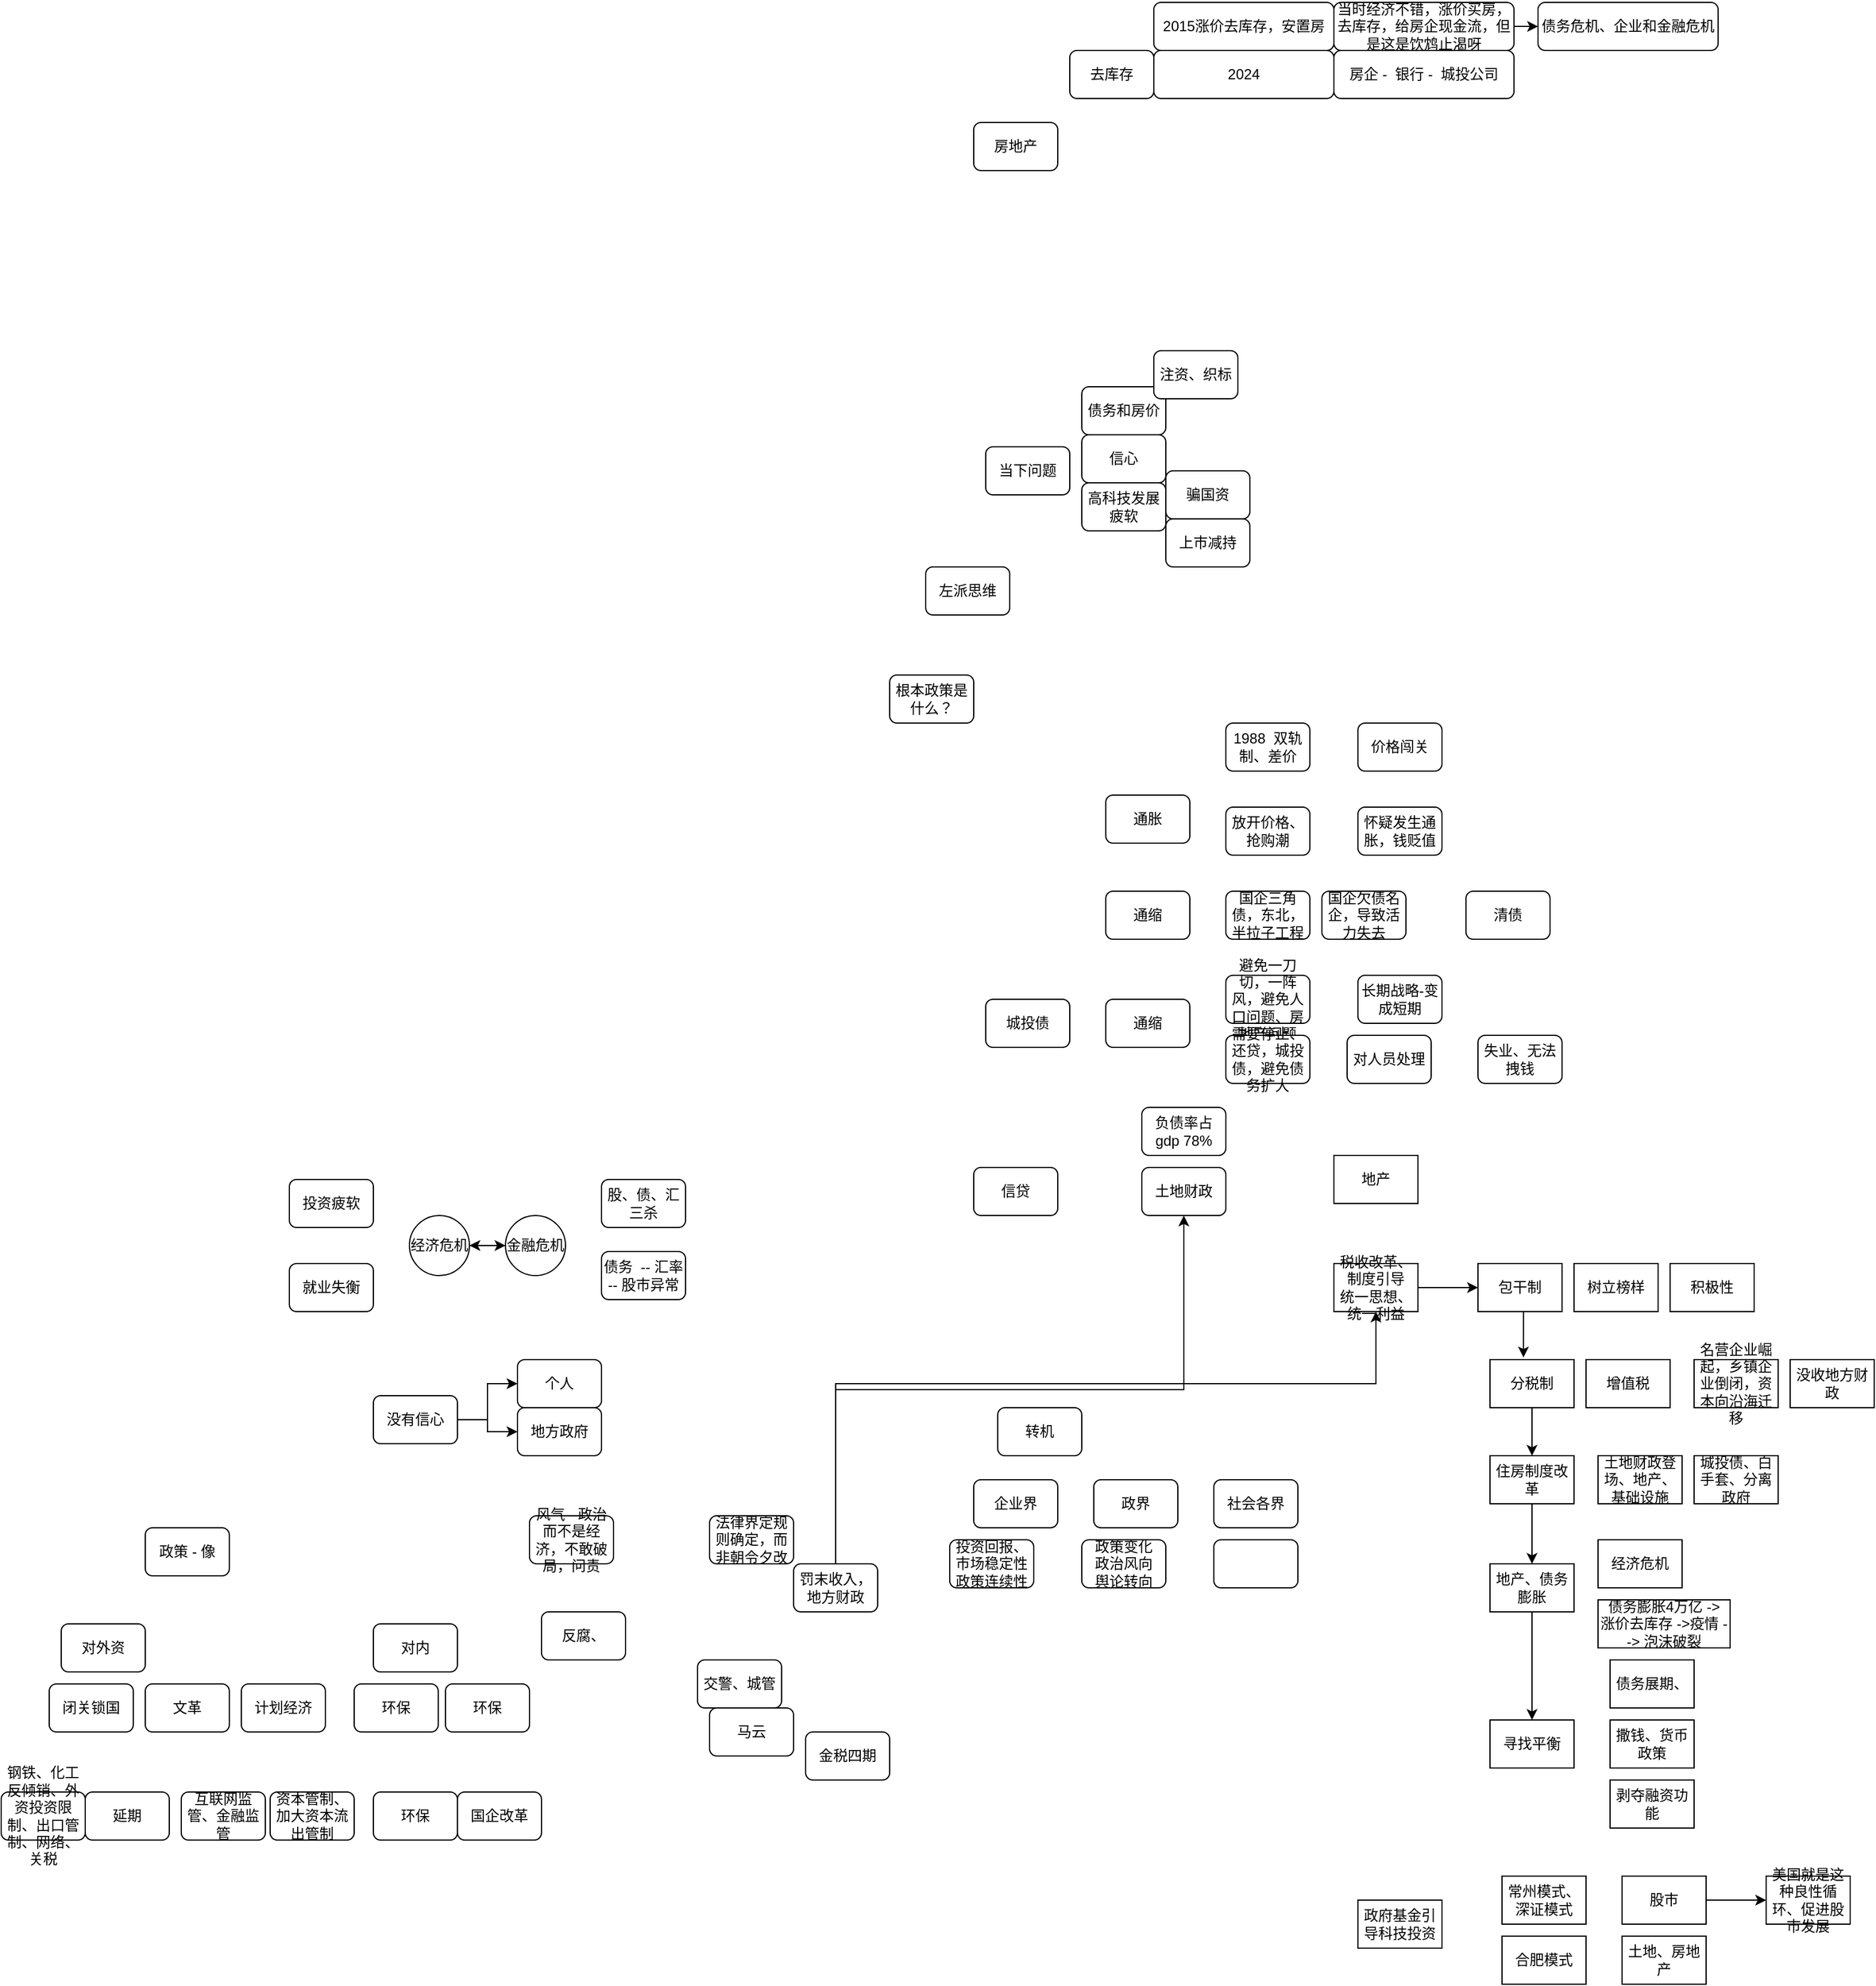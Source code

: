 <mxfile version="23.1.5" type="github">
  <diagram name="第 1 页" id="w_fv1ki4N4NbiQBaw7l7">
    <mxGraphModel dx="466" dy="1669" grid="1" gridSize="10" guides="1" tooltips="1" connect="1" arrows="1" fold="1" page="1" pageScale="1" pageWidth="827" pageHeight="1169" math="0" shadow="0">
      <root>
        <mxCell id="0" />
        <mxCell id="1" parent="0" />
        <mxCell id="MN-8AOheH6blsc34Ahsq-82" style="edgeStyle=orthogonalEdgeStyle;rounded=0;orthogonalLoop=1;jettySize=auto;html=1;exitX=1;exitY=0.5;exitDx=0;exitDy=0;" edge="1" parent="1" source="MN-8AOheH6blsc34Ahsq-1" target="MN-8AOheH6blsc34Ahsq-80">
          <mxGeometry relative="1" as="geometry" />
        </mxCell>
        <mxCell id="MN-8AOheH6blsc34Ahsq-83" style="edgeStyle=orthogonalEdgeStyle;rounded=0;orthogonalLoop=1;jettySize=auto;html=1;exitX=1;exitY=0.5;exitDx=0;exitDy=0;" edge="1" parent="1" source="MN-8AOheH6blsc34Ahsq-1" target="MN-8AOheH6blsc34Ahsq-81">
          <mxGeometry relative="1" as="geometry" />
        </mxCell>
        <mxCell id="MN-8AOheH6blsc34Ahsq-1" value="没有信心" style="rounded=1;whiteSpace=wrap;html=1;" vertex="1" parent="1">
          <mxGeometry x="430" y="380" width="70" height="40" as="geometry" />
        </mxCell>
        <mxCell id="MN-8AOheH6blsc34Ahsq-42" style="edgeStyle=orthogonalEdgeStyle;rounded=0;orthogonalLoop=1;jettySize=auto;html=1;exitX=1;exitY=0.5;exitDx=0;exitDy=0;" edge="1" parent="1" source="MN-8AOheH6blsc34Ahsq-2" target="MN-8AOheH6blsc34Ahsq-39">
          <mxGeometry relative="1" as="geometry" />
        </mxCell>
        <mxCell id="MN-8AOheH6blsc34Ahsq-2" value="经济危机" style="ellipse;whiteSpace=wrap;html=1;aspect=fixed;" vertex="1" parent="1">
          <mxGeometry x="460" y="230" width="50" height="50" as="geometry" />
        </mxCell>
        <mxCell id="MN-8AOheH6blsc34Ahsq-3" value="风气 - 政治 而不是经济，不敢破局，问责" style="rounded=1;whiteSpace=wrap;html=1;" vertex="1" parent="1">
          <mxGeometry x="560" y="480" width="70" height="40" as="geometry" />
        </mxCell>
        <mxCell id="MN-8AOheH6blsc34Ahsq-4" value="闭关锁国" style="rounded=1;whiteSpace=wrap;html=1;" vertex="1" parent="1">
          <mxGeometry x="160" y="620" width="70" height="40" as="geometry" />
        </mxCell>
        <mxCell id="MN-8AOheH6blsc34Ahsq-5" value="钢铁、化工反倾销、外资投资限制、出口管制、网络、关税" style="rounded=1;whiteSpace=wrap;html=1;" vertex="1" parent="1">
          <mxGeometry x="120" y="710" width="70" height="40" as="geometry" />
        </mxCell>
        <mxCell id="MN-8AOheH6blsc34Ahsq-6" value="延期" style="rounded=1;whiteSpace=wrap;html=1;" vertex="1" parent="1">
          <mxGeometry x="190" y="710" width="70" height="40" as="geometry" />
        </mxCell>
        <mxCell id="MN-8AOheH6blsc34Ahsq-9" value="计划经济" style="rounded=1;whiteSpace=wrap;html=1;" vertex="1" parent="1">
          <mxGeometry x="320" y="620" width="70" height="40" as="geometry" />
        </mxCell>
        <mxCell id="MN-8AOheH6blsc34Ahsq-10" value="互联网监管、金融监管" style="rounded=1;whiteSpace=wrap;html=1;" vertex="1" parent="1">
          <mxGeometry x="270" y="710" width="70" height="40" as="geometry" />
        </mxCell>
        <mxCell id="MN-8AOheH6blsc34Ahsq-11" value="资本管制、加大资本流出管制" style="rounded=1;whiteSpace=wrap;html=1;" vertex="1" parent="1">
          <mxGeometry x="344" y="710" width="70" height="40" as="geometry" />
        </mxCell>
        <mxCell id="MN-8AOheH6blsc34Ahsq-12" value="环保" style="rounded=1;whiteSpace=wrap;html=1;" vertex="1" parent="1">
          <mxGeometry x="430" y="710" width="70" height="40" as="geometry" />
        </mxCell>
        <mxCell id="MN-8AOheH6blsc34Ahsq-13" value="国企改革" style="rounded=1;whiteSpace=wrap;html=1;" vertex="1" parent="1">
          <mxGeometry x="500" y="710" width="70" height="40" as="geometry" />
        </mxCell>
        <mxCell id="MN-8AOheH6blsc34Ahsq-14" value="文革" style="rounded=1;whiteSpace=wrap;html=1;" vertex="1" parent="1">
          <mxGeometry x="240" y="620" width="70" height="40" as="geometry" />
        </mxCell>
        <mxCell id="MN-8AOheH6blsc34Ahsq-15" value="对外资" style="rounded=1;whiteSpace=wrap;html=1;" vertex="1" parent="1">
          <mxGeometry x="170" y="570" width="70" height="40" as="geometry" />
        </mxCell>
        <mxCell id="MN-8AOheH6blsc34Ahsq-16" value="对内" style="rounded=1;whiteSpace=wrap;html=1;" vertex="1" parent="1">
          <mxGeometry x="430" y="570" width="70" height="40" as="geometry" />
        </mxCell>
        <mxCell id="MN-8AOheH6blsc34Ahsq-17" value="环保" style="rounded=1;whiteSpace=wrap;html=1;" vertex="1" parent="1">
          <mxGeometry x="414" y="620" width="70" height="40" as="geometry" />
        </mxCell>
        <mxCell id="MN-8AOheH6blsc34Ahsq-18" value="环保" style="rounded=1;whiteSpace=wrap;html=1;" vertex="1" parent="1">
          <mxGeometry x="490" y="620" width="70" height="40" as="geometry" />
        </mxCell>
        <mxCell id="MN-8AOheH6blsc34Ahsq-19" value="信贷" style="rounded=1;whiteSpace=wrap;html=1;" vertex="1" parent="1">
          <mxGeometry x="930" y="190" width="70" height="40" as="geometry" />
        </mxCell>
        <mxCell id="MN-8AOheH6blsc34Ahsq-20" value="地产" style="rounded=1;whiteSpace=wrap;html=1;arcSize=0;" vertex="1" parent="1">
          <mxGeometry x="1230" y="180" width="70" height="40" as="geometry" />
        </mxCell>
        <mxCell id="MN-8AOheH6blsc34Ahsq-21" value="政策 - 像" style="rounded=1;whiteSpace=wrap;html=1;" vertex="1" parent="1">
          <mxGeometry x="240" y="490" width="70" height="40" as="geometry" />
        </mxCell>
        <mxCell id="MN-8AOheH6blsc34Ahsq-23" value="法律界定规则确定，而非朝令夕改" style="rounded=1;whiteSpace=wrap;html=1;" vertex="1" parent="1">
          <mxGeometry x="710" y="480" width="70" height="40" as="geometry" />
        </mxCell>
        <mxCell id="MN-8AOheH6blsc34Ahsq-25" value="马云" style="rounded=1;whiteSpace=wrap;html=1;" vertex="1" parent="1">
          <mxGeometry x="710" y="640" width="70" height="40" as="geometry" />
        </mxCell>
        <mxCell id="MN-8AOheH6blsc34Ahsq-26" value="反腐、" style="rounded=1;whiteSpace=wrap;html=1;" vertex="1" parent="1">
          <mxGeometry x="570" y="560" width="70" height="40" as="geometry" />
        </mxCell>
        <mxCell id="MN-8AOheH6blsc34Ahsq-27" value="金税四期" style="rounded=1;whiteSpace=wrap;html=1;" vertex="1" parent="1">
          <mxGeometry x="790" y="660" width="70" height="40" as="geometry" />
        </mxCell>
        <mxCell id="MN-8AOheH6blsc34Ahsq-28" value="转机" style="rounded=1;whiteSpace=wrap;html=1;" vertex="1" parent="1">
          <mxGeometry x="950" y="390" width="70" height="40" as="geometry" />
        </mxCell>
        <mxCell id="MN-8AOheH6blsc34Ahsq-30" value="企业界" style="rounded=1;whiteSpace=wrap;html=1;" vertex="1" parent="1">
          <mxGeometry x="930" y="450" width="70" height="40" as="geometry" />
        </mxCell>
        <mxCell id="MN-8AOheH6blsc34Ahsq-32" value="政界" style="rounded=1;whiteSpace=wrap;html=1;" vertex="1" parent="1">
          <mxGeometry x="1030" y="450" width="70" height="40" as="geometry" />
        </mxCell>
        <mxCell id="MN-8AOheH6blsc34Ahsq-33" value="社会各界" style="rounded=1;whiteSpace=wrap;html=1;" vertex="1" parent="1">
          <mxGeometry x="1130" y="450" width="70" height="40" as="geometry" />
        </mxCell>
        <mxCell id="MN-8AOheH6blsc34Ahsq-34" value="投资回报、市场稳定性&lt;br&gt;政策连续性" style="rounded=1;whiteSpace=wrap;html=1;" vertex="1" parent="1">
          <mxGeometry x="910" y="500" width="70" height="40" as="geometry" />
        </mxCell>
        <mxCell id="MN-8AOheH6blsc34Ahsq-35" value="政策变化&lt;br&gt;政治风向&lt;br&gt;舆论转向" style="rounded=1;whiteSpace=wrap;html=1;" vertex="1" parent="1">
          <mxGeometry x="1020" y="500" width="70" height="40" as="geometry" />
        </mxCell>
        <mxCell id="MN-8AOheH6blsc34Ahsq-36" value="" style="rounded=1;whiteSpace=wrap;html=1;" vertex="1" parent="1">
          <mxGeometry x="1130" y="500" width="70" height="40" as="geometry" />
        </mxCell>
        <mxCell id="MN-8AOheH6blsc34Ahsq-37" value="投资疲软" style="rounded=1;whiteSpace=wrap;html=1;" vertex="1" parent="1">
          <mxGeometry x="360" y="200" width="70" height="40" as="geometry" />
        </mxCell>
        <mxCell id="MN-8AOheH6blsc34Ahsq-38" value="就业失衡" style="rounded=1;whiteSpace=wrap;html=1;" vertex="1" parent="1">
          <mxGeometry x="360" y="270" width="70" height="40" as="geometry" />
        </mxCell>
        <mxCell id="MN-8AOheH6blsc34Ahsq-43" style="edgeStyle=orthogonalEdgeStyle;rounded=0;orthogonalLoop=1;jettySize=auto;html=1;exitX=0;exitY=0.5;exitDx=0;exitDy=0;" edge="1" parent="1" source="MN-8AOheH6blsc34Ahsq-39" target="MN-8AOheH6blsc34Ahsq-2">
          <mxGeometry relative="1" as="geometry" />
        </mxCell>
        <mxCell id="MN-8AOheH6blsc34Ahsq-39" value="金融危机" style="ellipse;whiteSpace=wrap;html=1;aspect=fixed;" vertex="1" parent="1">
          <mxGeometry x="540" y="230" width="50" height="50" as="geometry" />
        </mxCell>
        <mxCell id="MN-8AOheH6blsc34Ahsq-40" value="股、债、汇三杀" style="rounded=1;whiteSpace=wrap;html=1;" vertex="1" parent="1">
          <mxGeometry x="620" y="200" width="70" height="40" as="geometry" />
        </mxCell>
        <mxCell id="MN-8AOheH6blsc34Ahsq-41" value="债务&amp;nbsp; -- 汇率 -- 股市异常" style="rounded=1;whiteSpace=wrap;html=1;" vertex="1" parent="1">
          <mxGeometry x="620" y="260" width="70" height="40" as="geometry" />
        </mxCell>
        <mxCell id="MN-8AOheH6blsc34Ahsq-44" value="负债率占gdp 78%" style="rounded=1;whiteSpace=wrap;html=1;" vertex="1" parent="1">
          <mxGeometry x="1070" y="140" width="70" height="40" as="geometry" />
        </mxCell>
        <mxCell id="MN-8AOheH6blsc34Ahsq-45" value="土地财政" style="rounded=1;whiteSpace=wrap;html=1;" vertex="1" parent="1">
          <mxGeometry x="1070" y="190" width="70" height="40" as="geometry" />
        </mxCell>
        <mxCell id="MN-8AOheH6blsc34Ahsq-48" style="edgeStyle=orthogonalEdgeStyle;rounded=0;orthogonalLoop=1;jettySize=auto;html=1;exitX=0.5;exitY=0;exitDx=0;exitDy=0;" edge="1" parent="1" source="MN-8AOheH6blsc34Ahsq-46" target="MN-8AOheH6blsc34Ahsq-45">
          <mxGeometry relative="1" as="geometry" />
        </mxCell>
        <mxCell id="MN-8AOheH6blsc34Ahsq-51" style="edgeStyle=orthogonalEdgeStyle;rounded=0;orthogonalLoop=1;jettySize=auto;html=1;exitX=0.5;exitY=0;exitDx=0;exitDy=0;" edge="1" parent="1" source="MN-8AOheH6blsc34Ahsq-46" target="MN-8AOheH6blsc34Ahsq-49">
          <mxGeometry relative="1" as="geometry">
            <Array as="points">
              <mxPoint x="815" y="370" />
              <mxPoint x="1265" y="370" />
            </Array>
          </mxGeometry>
        </mxCell>
        <mxCell id="MN-8AOheH6blsc34Ahsq-46" value="罚末收入，地方财政" style="rounded=1;whiteSpace=wrap;html=1;" vertex="1" parent="1">
          <mxGeometry x="780" y="520" width="70" height="40" as="geometry" />
        </mxCell>
        <mxCell id="MN-8AOheH6blsc34Ahsq-47" value="交警、城管" style="rounded=1;whiteSpace=wrap;html=1;" vertex="1" parent="1">
          <mxGeometry x="700" y="600" width="70" height="40" as="geometry" />
        </mxCell>
        <mxCell id="MN-8AOheH6blsc34Ahsq-54" style="edgeStyle=orthogonalEdgeStyle;rounded=0;orthogonalLoop=1;jettySize=auto;html=1;exitX=1;exitY=0.5;exitDx=0;exitDy=0;" edge="1" parent="1" source="MN-8AOheH6blsc34Ahsq-49" target="MN-8AOheH6blsc34Ahsq-50">
          <mxGeometry relative="1" as="geometry" />
        </mxCell>
        <mxCell id="MN-8AOheH6blsc34Ahsq-49" value="税收改革、制度引导&lt;br&gt;统一思想、统一利益" style="rounded=1;whiteSpace=wrap;html=1;arcSize=0;" vertex="1" parent="1">
          <mxGeometry x="1230" y="270" width="70" height="40" as="geometry" />
        </mxCell>
        <mxCell id="MN-8AOheH6blsc34Ahsq-50" value="包干制" style="rounded=1;whiteSpace=wrap;html=1;arcSize=0;" vertex="1" parent="1">
          <mxGeometry x="1350" y="270" width="70" height="40" as="geometry" />
        </mxCell>
        <mxCell id="MN-8AOheH6blsc34Ahsq-52" value="树立榜样" style="rounded=1;whiteSpace=wrap;html=1;arcSize=0;" vertex="1" parent="1">
          <mxGeometry x="1430" y="270" width="70" height="40" as="geometry" />
        </mxCell>
        <mxCell id="MN-8AOheH6blsc34Ahsq-53" value="积极性" style="rounded=1;whiteSpace=wrap;html=1;arcSize=0;" vertex="1" parent="1">
          <mxGeometry x="1510" y="270" width="70" height="40" as="geometry" />
        </mxCell>
        <mxCell id="MN-8AOheH6blsc34Ahsq-60" style="edgeStyle=orthogonalEdgeStyle;rounded=0;orthogonalLoop=1;jettySize=auto;html=1;exitX=0.5;exitY=1;exitDx=0;exitDy=0;" edge="1" parent="1" source="MN-8AOheH6blsc34Ahsq-55" target="MN-8AOheH6blsc34Ahsq-59">
          <mxGeometry relative="1" as="geometry" />
        </mxCell>
        <mxCell id="MN-8AOheH6blsc34Ahsq-55" value="分税制" style="rounded=1;whiteSpace=wrap;html=1;arcSize=0;" vertex="1" parent="1">
          <mxGeometry x="1360" y="350" width="70" height="40" as="geometry" />
        </mxCell>
        <mxCell id="MN-8AOheH6blsc34Ahsq-56" style="edgeStyle=orthogonalEdgeStyle;rounded=0;orthogonalLoop=1;jettySize=auto;html=1;exitX=0.5;exitY=1;exitDx=0;exitDy=0;entryX=0.398;entryY=-0.045;entryDx=0;entryDy=0;entryPerimeter=0;" edge="1" parent="1" source="MN-8AOheH6blsc34Ahsq-50" target="MN-8AOheH6blsc34Ahsq-55">
          <mxGeometry relative="1" as="geometry" />
        </mxCell>
        <mxCell id="MN-8AOheH6blsc34Ahsq-57" value="增值税" style="rounded=1;whiteSpace=wrap;html=1;arcSize=0;" vertex="1" parent="1">
          <mxGeometry x="1440" y="350" width="70" height="40" as="geometry" />
        </mxCell>
        <mxCell id="MN-8AOheH6blsc34Ahsq-58" value="名营企业崛起，乡镇企业倒闭，资本向沿海迁移" style="rounded=1;whiteSpace=wrap;html=1;arcSize=0;" vertex="1" parent="1">
          <mxGeometry x="1530" y="350" width="70" height="40" as="geometry" />
        </mxCell>
        <mxCell id="MN-8AOheH6blsc34Ahsq-64" style="edgeStyle=orthogonalEdgeStyle;rounded=0;orthogonalLoop=1;jettySize=auto;html=1;exitX=0.5;exitY=1;exitDx=0;exitDy=0;entryX=0.5;entryY=0;entryDx=0;entryDy=0;" edge="1" parent="1" source="MN-8AOheH6blsc34Ahsq-59" target="MN-8AOheH6blsc34Ahsq-63">
          <mxGeometry relative="1" as="geometry" />
        </mxCell>
        <mxCell id="MN-8AOheH6blsc34Ahsq-59" value="住房制度改革" style="rounded=1;whiteSpace=wrap;html=1;arcSize=0;" vertex="1" parent="1">
          <mxGeometry x="1360" y="430" width="70" height="40" as="geometry" />
        </mxCell>
        <mxCell id="MN-8AOheH6blsc34Ahsq-61" value="土地财政登场、地产、基础设施" style="rounded=1;whiteSpace=wrap;html=1;arcSize=0;" vertex="1" parent="1">
          <mxGeometry x="1450" y="430" width="70" height="40" as="geometry" />
        </mxCell>
        <mxCell id="MN-8AOheH6blsc34Ahsq-62" value="没收地方财政" style="rounded=1;whiteSpace=wrap;html=1;arcSize=0;" vertex="1" parent="1">
          <mxGeometry x="1610" y="350" width="70" height="40" as="geometry" />
        </mxCell>
        <mxCell id="MN-8AOheH6blsc34Ahsq-69" style="edgeStyle=orthogonalEdgeStyle;rounded=0;orthogonalLoop=1;jettySize=auto;html=1;exitX=0.5;exitY=1;exitDx=0;exitDy=0;" edge="1" parent="1" source="MN-8AOheH6blsc34Ahsq-63" target="MN-8AOheH6blsc34Ahsq-68">
          <mxGeometry relative="1" as="geometry" />
        </mxCell>
        <mxCell id="MN-8AOheH6blsc34Ahsq-63" value="地产、债务膨胀" style="rounded=1;whiteSpace=wrap;html=1;arcSize=0;" vertex="1" parent="1">
          <mxGeometry x="1360" y="520" width="70" height="40" as="geometry" />
        </mxCell>
        <mxCell id="MN-8AOheH6blsc34Ahsq-65" value="城投债、白手套、分离政府" style="rounded=1;whiteSpace=wrap;html=1;arcSize=0;" vertex="1" parent="1">
          <mxGeometry x="1530" y="430" width="70" height="40" as="geometry" />
        </mxCell>
        <mxCell id="MN-8AOheH6blsc34Ahsq-66" value="经济危机" style="rounded=1;whiteSpace=wrap;html=1;arcSize=0;" vertex="1" parent="1">
          <mxGeometry x="1450" y="500" width="70" height="40" as="geometry" />
        </mxCell>
        <mxCell id="MN-8AOheH6blsc34Ahsq-67" value="债务膨胀4万亿 -&amp;gt; 涨价去库存 -&amp;gt;疫情 --&amp;gt; 泡沫破裂" style="rounded=1;whiteSpace=wrap;html=1;arcSize=0;" vertex="1" parent="1">
          <mxGeometry x="1450" y="550" width="110" height="40" as="geometry" />
        </mxCell>
        <mxCell id="MN-8AOheH6blsc34Ahsq-68" value="寻找平衡" style="rounded=1;whiteSpace=wrap;html=1;arcSize=0;" vertex="1" parent="1">
          <mxGeometry x="1360" y="650" width="70" height="40" as="geometry" />
        </mxCell>
        <mxCell id="MN-8AOheH6blsc34Ahsq-70" value="债务展期、" style="rounded=1;whiteSpace=wrap;html=1;arcSize=0;" vertex="1" parent="1">
          <mxGeometry x="1460" y="600" width="70" height="40" as="geometry" />
        </mxCell>
        <mxCell id="MN-8AOheH6blsc34Ahsq-71" value="撒钱、货币政策" style="rounded=1;whiteSpace=wrap;html=1;arcSize=0;" vertex="1" parent="1">
          <mxGeometry x="1460" y="650" width="70" height="40" as="geometry" />
        </mxCell>
        <mxCell id="MN-8AOheH6blsc34Ahsq-72" value="剥夺融资功能" style="rounded=1;whiteSpace=wrap;html=1;arcSize=0;" vertex="1" parent="1">
          <mxGeometry x="1460" y="700" width="70" height="40" as="geometry" />
        </mxCell>
        <mxCell id="MN-8AOheH6blsc34Ahsq-73" value="常州模式、深证模式" style="rounded=1;whiteSpace=wrap;html=1;arcSize=0;" vertex="1" parent="1">
          <mxGeometry x="1370" y="780" width="70" height="40" as="geometry" />
        </mxCell>
        <mxCell id="MN-8AOheH6blsc34Ahsq-74" value="合肥模式" style="rounded=1;whiteSpace=wrap;html=1;arcSize=0;" vertex="1" parent="1">
          <mxGeometry x="1370" y="830" width="70" height="40" as="geometry" />
        </mxCell>
        <mxCell id="MN-8AOheH6blsc34Ahsq-75" value="土地、房地产" style="rounded=1;whiteSpace=wrap;html=1;arcSize=0;" vertex="1" parent="1">
          <mxGeometry x="1470" y="830" width="70" height="40" as="geometry" />
        </mxCell>
        <mxCell id="MN-8AOheH6blsc34Ahsq-79" style="edgeStyle=orthogonalEdgeStyle;rounded=0;orthogonalLoop=1;jettySize=auto;html=1;exitX=1;exitY=0.5;exitDx=0;exitDy=0;" edge="1" parent="1" source="MN-8AOheH6blsc34Ahsq-76" target="MN-8AOheH6blsc34Ahsq-78">
          <mxGeometry relative="1" as="geometry" />
        </mxCell>
        <mxCell id="MN-8AOheH6blsc34Ahsq-76" value="股市" style="rounded=1;whiteSpace=wrap;html=1;arcSize=0;" vertex="1" parent="1">
          <mxGeometry x="1470" y="780" width="70" height="40" as="geometry" />
        </mxCell>
        <mxCell id="MN-8AOheH6blsc34Ahsq-77" value="政府基金引导科技投资" style="rounded=1;whiteSpace=wrap;html=1;arcSize=0;" vertex="1" parent="1">
          <mxGeometry x="1250" y="800" width="70" height="40" as="geometry" />
        </mxCell>
        <mxCell id="MN-8AOheH6blsc34Ahsq-78" value="美国就是这种良性循环、促进股市发展" style="rounded=1;whiteSpace=wrap;html=1;arcSize=0;" vertex="1" parent="1">
          <mxGeometry x="1590" y="780" width="70" height="40" as="geometry" />
        </mxCell>
        <mxCell id="MN-8AOheH6blsc34Ahsq-80" value="个人" style="rounded=1;whiteSpace=wrap;html=1;" vertex="1" parent="1">
          <mxGeometry x="550" y="350" width="70" height="40" as="geometry" />
        </mxCell>
        <mxCell id="MN-8AOheH6blsc34Ahsq-81" value="地方政府" style="rounded=1;whiteSpace=wrap;html=1;" vertex="1" parent="1">
          <mxGeometry x="550" y="390" width="70" height="40" as="geometry" />
        </mxCell>
        <mxCell id="MN-8AOheH6blsc34Ahsq-84" value="城投债" style="rounded=1;whiteSpace=wrap;html=1;" vertex="1" parent="1">
          <mxGeometry x="940" y="50" width="70" height="40" as="geometry" />
        </mxCell>
        <mxCell id="MN-8AOheH6blsc34Ahsq-85" value="1988&amp;nbsp; 双轨制、差价" style="rounded=1;whiteSpace=wrap;html=1;" vertex="1" parent="1">
          <mxGeometry x="1140" y="-180" width="70" height="40" as="geometry" />
        </mxCell>
        <mxCell id="MN-8AOheH6blsc34Ahsq-86" value="放开价格、抢购潮" style="rounded=1;whiteSpace=wrap;html=1;" vertex="1" parent="1">
          <mxGeometry x="1140" y="-110" width="70" height="40" as="geometry" />
        </mxCell>
        <mxCell id="MN-8AOheH6blsc34Ahsq-87" value="通胀" style="rounded=1;whiteSpace=wrap;html=1;" vertex="1" parent="1">
          <mxGeometry x="1040" y="-120" width="70" height="40" as="geometry" />
        </mxCell>
        <mxCell id="MN-8AOheH6blsc34Ahsq-88" value="价格闯关" style="rounded=1;whiteSpace=wrap;html=1;" vertex="1" parent="1">
          <mxGeometry x="1250" y="-180" width="70" height="40" as="geometry" />
        </mxCell>
        <mxCell id="MN-8AOheH6blsc34Ahsq-89" value="怀疑发生通胀，钱贬值" style="rounded=1;whiteSpace=wrap;html=1;" vertex="1" parent="1">
          <mxGeometry x="1250" y="-110" width="70" height="40" as="geometry" />
        </mxCell>
        <mxCell id="MN-8AOheH6blsc34Ahsq-90" value="避免一刀切，一阵风，避免人口问题、房地产问题" style="rounded=1;whiteSpace=wrap;html=1;" vertex="1" parent="1">
          <mxGeometry x="1140" y="30" width="70" height="40" as="geometry" />
        </mxCell>
        <mxCell id="MN-8AOheH6blsc34Ahsq-91" value="长期战略-变成短期" style="rounded=1;whiteSpace=wrap;html=1;" vertex="1" parent="1">
          <mxGeometry x="1250" y="30" width="70" height="40" as="geometry" />
        </mxCell>
        <mxCell id="MN-8AOheH6blsc34Ahsq-92" value="国企三角债，东北，半拉子工程" style="rounded=1;whiteSpace=wrap;html=1;" vertex="1" parent="1">
          <mxGeometry x="1140" y="-40" width="70" height="40" as="geometry" />
        </mxCell>
        <mxCell id="MN-8AOheH6blsc34Ahsq-93" value="国企欠债名企，导致活力失去" style="rounded=1;whiteSpace=wrap;html=1;" vertex="1" parent="1">
          <mxGeometry x="1220" y="-40" width="70" height="40" as="geometry" />
        </mxCell>
        <mxCell id="MN-8AOheH6blsc34Ahsq-94" value="通缩" style="rounded=1;whiteSpace=wrap;html=1;" vertex="1" parent="1">
          <mxGeometry x="1040" y="-40" width="70" height="40" as="geometry" />
        </mxCell>
        <mxCell id="MN-8AOheH6blsc34Ahsq-95" value="清债" style="rounded=1;whiteSpace=wrap;html=1;" vertex="1" parent="1">
          <mxGeometry x="1340" y="-40" width="70" height="40" as="geometry" />
        </mxCell>
        <mxCell id="MN-8AOheH6blsc34Ahsq-96" value="通缩" style="rounded=1;whiteSpace=wrap;html=1;" vertex="1" parent="1">
          <mxGeometry x="1040" y="50" width="70" height="40" as="geometry" />
        </mxCell>
        <mxCell id="MN-8AOheH6blsc34Ahsq-97" value="需要停止、还贷，城投债，避免债务扩大" style="rounded=1;whiteSpace=wrap;html=1;" vertex="1" parent="1">
          <mxGeometry x="1140" y="80" width="70" height="40" as="geometry" />
        </mxCell>
        <mxCell id="MN-8AOheH6blsc34Ahsq-98" value="对人员处理" style="rounded=1;whiteSpace=wrap;html=1;" vertex="1" parent="1">
          <mxGeometry x="1241" y="80" width="70" height="40" as="geometry" />
        </mxCell>
        <mxCell id="MN-8AOheH6blsc34Ahsq-99" value="失业、无法拽钱" style="rounded=1;whiteSpace=wrap;html=1;" vertex="1" parent="1">
          <mxGeometry x="1350" y="80" width="70" height="40" as="geometry" />
        </mxCell>
        <mxCell id="MN-8AOheH6blsc34Ahsq-100" value="左派思维" style="rounded=1;whiteSpace=wrap;html=1;" vertex="1" parent="1">
          <mxGeometry x="890" y="-310" width="70" height="40" as="geometry" />
        </mxCell>
        <mxCell id="MN-8AOheH6blsc34Ahsq-101" value="根本政策是什么？" style="rounded=1;whiteSpace=wrap;html=1;" vertex="1" parent="1">
          <mxGeometry x="860" y="-220" width="70" height="40" as="geometry" />
        </mxCell>
        <mxCell id="MN-8AOheH6blsc34Ahsq-102" value="当下问题" style="rounded=1;whiteSpace=wrap;html=1;" vertex="1" parent="1">
          <mxGeometry x="940" y="-410" width="70" height="40" as="geometry" />
        </mxCell>
        <mxCell id="MN-8AOheH6blsc34Ahsq-103" value="债务和房价" style="rounded=1;whiteSpace=wrap;html=1;" vertex="1" parent="1">
          <mxGeometry x="1020" y="-460" width="70" height="40" as="geometry" />
        </mxCell>
        <mxCell id="MN-8AOheH6blsc34Ahsq-105" value="高科技发展疲软" style="rounded=1;whiteSpace=wrap;html=1;" vertex="1" parent="1">
          <mxGeometry x="1020" y="-380" width="70" height="40" as="geometry" />
        </mxCell>
        <mxCell id="MN-8AOheH6blsc34Ahsq-106" value="注资、织标" style="rounded=1;whiteSpace=wrap;html=1;" vertex="1" parent="1">
          <mxGeometry x="1080" y="-490" width="70" height="40" as="geometry" />
        </mxCell>
        <mxCell id="MN-8AOheH6blsc34Ahsq-107" value="信心" style="rounded=1;whiteSpace=wrap;html=1;" vertex="1" parent="1">
          <mxGeometry x="1020" y="-420" width="70" height="40" as="geometry" />
        </mxCell>
        <mxCell id="MN-8AOheH6blsc34Ahsq-108" value="骗国资" style="rounded=1;whiteSpace=wrap;html=1;" vertex="1" parent="1">
          <mxGeometry x="1090" y="-390" width="70" height="40" as="geometry" />
        </mxCell>
        <mxCell id="MN-8AOheH6blsc34Ahsq-109" value="上市减持" style="rounded=1;whiteSpace=wrap;html=1;" vertex="1" parent="1">
          <mxGeometry x="1090" y="-350" width="70" height="40" as="geometry" />
        </mxCell>
        <mxCell id="MN-8AOheH6blsc34Ahsq-110" value="房地产" style="rounded=1;whiteSpace=wrap;html=1;" vertex="1" parent="1">
          <mxGeometry x="930" y="-680" width="70" height="40" as="geometry" />
        </mxCell>
        <mxCell id="MN-8AOheH6blsc34Ahsq-111" value="去库存" style="rounded=1;whiteSpace=wrap;html=1;" vertex="1" parent="1">
          <mxGeometry x="1010" y="-740" width="70" height="40" as="geometry" />
        </mxCell>
        <mxCell id="MN-8AOheH6blsc34Ahsq-112" value="2015涨价去库存，安置房" style="rounded=1;whiteSpace=wrap;html=1;" vertex="1" parent="1">
          <mxGeometry x="1080" y="-780" width="150" height="40" as="geometry" />
        </mxCell>
        <mxCell id="MN-8AOheH6blsc34Ahsq-113" value="2024" style="rounded=1;whiteSpace=wrap;html=1;" vertex="1" parent="1">
          <mxGeometry x="1080" y="-740" width="150" height="40" as="geometry" />
        </mxCell>
        <mxCell id="MN-8AOheH6blsc34Ahsq-116" style="edgeStyle=orthogonalEdgeStyle;rounded=0;orthogonalLoop=1;jettySize=auto;html=1;exitX=1;exitY=0.5;exitDx=0;exitDy=0;entryX=0;entryY=0.5;entryDx=0;entryDy=0;" edge="1" parent="1" source="MN-8AOheH6blsc34Ahsq-114" target="MN-8AOheH6blsc34Ahsq-115">
          <mxGeometry relative="1" as="geometry" />
        </mxCell>
        <mxCell id="MN-8AOheH6blsc34Ahsq-114" value="当时经济不错，涨价买房，去库存，给房企现金流，但是这是饮鸩止渴呀" style="rounded=1;whiteSpace=wrap;html=1;" vertex="1" parent="1">
          <mxGeometry x="1230" y="-780" width="150" height="40" as="geometry" />
        </mxCell>
        <mxCell id="MN-8AOheH6blsc34Ahsq-115" value="债务危机、企业和金融危机" style="rounded=1;whiteSpace=wrap;html=1;" vertex="1" parent="1">
          <mxGeometry x="1400" y="-780" width="150" height="40" as="geometry" />
        </mxCell>
        <mxCell id="MN-8AOheH6blsc34Ahsq-117" value="房企 -&amp;nbsp; 银行 -&amp;nbsp; 城投公司" style="rounded=1;whiteSpace=wrap;html=1;" vertex="1" parent="1">
          <mxGeometry x="1230" y="-740" width="150" height="40" as="geometry" />
        </mxCell>
      </root>
    </mxGraphModel>
  </diagram>
</mxfile>

